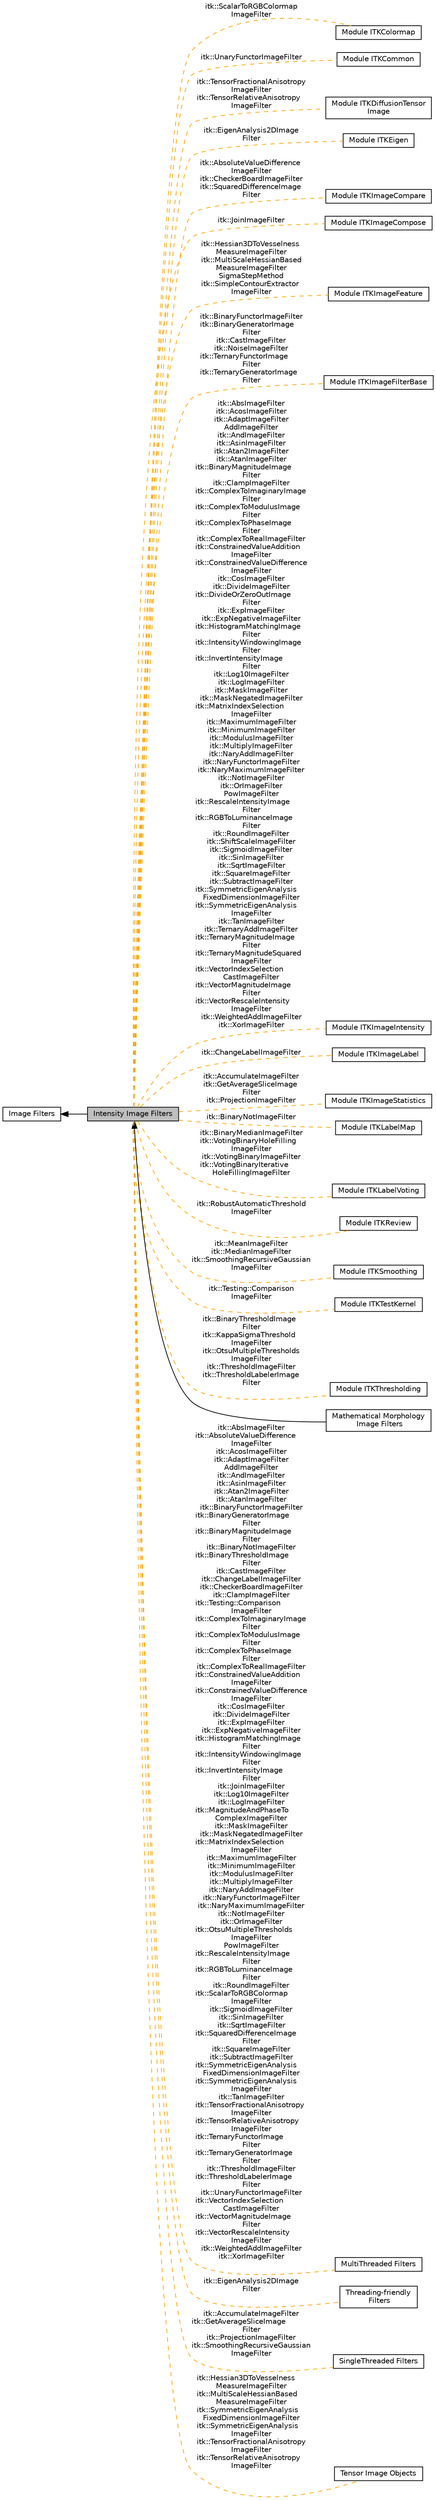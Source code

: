digraph "Intensity Image Filters"
{
  edge [fontname="Helvetica",fontsize="10",labelfontname="Helvetica",labelfontsize="10"];
  node [fontname="Helvetica",fontsize="10",shape=box];
  rankdir=LR;
  Node22 [label="Module ITKColormap",height=0.2,width=0.4,color="black", fillcolor="white", style="filled",URL="$group__ITKColormap.html",tooltip=" "];
  Node24 [label="Module ITKCommon",height=0.2,width=0.4,color="black", fillcolor="white", style="filled",URL="$group__ITKCommon.html",tooltip=" "];
  Node23 [label="Module ITKDiffusionTensor\lImage",height=0.2,width=0.4,color="black", fillcolor="white", style="filled",URL="$group__ITKDiffusionTensorImage.html",tooltip=" "];
  Node16 [label="Module ITKEigen",height=0.2,width=0.4,color="black", fillcolor="white", style="filled",URL="$group__ITKEigen.html",tooltip=" "];
  Node6 [label="Module ITKImageCompare",height=0.2,width=0.4,color="black", fillcolor="white", style="filled",URL="$group__ITKImageCompare.html",tooltip=" "];
  Node19 [label="Module ITKImageCompose",height=0.2,width=0.4,color="black", fillcolor="white", style="filled",URL="$group__ITKImageCompose.html",tooltip=" "];
  Node18 [label="Module ITKImageFeature",height=0.2,width=0.4,color="black", fillcolor="white", style="filled",URL="$group__ITKImageFeature.html",tooltip=" "];
  Node9 [label="Module ITKImageFilterBase",height=0.2,width=0.4,color="black", fillcolor="white", style="filled",URL="$group__ITKImageFilterBase.html",tooltip=" "];
  Node5 [label="Module ITKImageIntensity",height=0.2,width=0.4,color="black", fillcolor="white", style="filled",URL="$group__ITKImageIntensity.html",tooltip=" "];
  Node13 [label="Module ITKImageLabel",height=0.2,width=0.4,color="black", fillcolor="white", style="filled",URL="$group__ITKImageLabel.html",tooltip=" "];
  Node8 [label="Module ITKImageStatistics",height=0.2,width=0.4,color="black", fillcolor="white", style="filled",URL="$group__ITKImageStatistics.html",tooltip=" "];
  Node11 [label="Module ITKLabelMap",height=0.2,width=0.4,color="black", fillcolor="white", style="filled",URL="$group__ITKLabelMap.html",tooltip=" "];
  Node10 [label="Module ITKLabelVoting",height=0.2,width=0.4,color="black", fillcolor="white", style="filled",URL="$group__ITKLabelVoting.html",tooltip=" "];
  Node21 [label="Module ITKReview",height=0.2,width=0.4,color="black", fillcolor="white", style="filled",URL="$group__ITKReview.html",tooltip=" "];
  Node20 [label="Module ITKSmoothing",height=0.2,width=0.4,color="black", fillcolor="white", style="filled",URL="$group__ITKSmoothing.html",tooltip=" "];
  Node14 [label="Module ITKTestKernel",height=0.2,width=0.4,color="black", fillcolor="white", style="filled",URL="$group__ITKTestKernel.html",tooltip=" "];
  Node12 [label="Module ITKThresholding",height=0.2,width=0.4,color="black", fillcolor="white", style="filled",URL="$group__ITKThresholding.html",tooltip=" "];
  Node2 [label="Image Filters",height=0.2,width=0.4,color="black", fillcolor="white", style="filled",URL="$group__ImageFilters.html",tooltip=" "];
  Node1 [label="Intensity Image Filters",height=0.2,width=0.4,color="black", fillcolor="grey75", style="filled", fontcolor="black",tooltip=" "];
  Node3 [label="Mathematical Morphology\l Image Filters",height=0.2,width=0.4,color="black", fillcolor="white", style="filled",URL="$group__MathematicalMorphologyImageFilters.html",tooltip=" "];
  Node4 [label="MultiThreaded Filters",height=0.2,width=0.4,color="black", fillcolor="white", style="filled",URL="$group__MultiThreaded.html",tooltip=" "];
  Node15 [label="Threading-friendly\l Filters",height=0.2,width=0.4,color="black", fillcolor="white", style="filled",URL="$group__ShouldBeThreaded.html",tooltip=" "];
  Node7 [label="SingleThreaded Filters",height=0.2,width=0.4,color="black", fillcolor="white", style="filled",URL="$group__SingleThreaded.html",tooltip=" "];
  Node17 [label="Tensor Image Objects",height=0.2,width=0.4,color="black", fillcolor="white", style="filled",URL="$group__TensorObjects.html",tooltip=" "];
  Node2->Node1 [shape=plaintext, dir="back", style="solid"];
  Node1->Node3 [shape=plaintext, dir="back", style="solid"];
  Node1->Node4 [shape=plaintext, label="itk::AbsImageFilter\nitk::AbsoluteValueDifference\lImageFilter\nitk::AcosImageFilter\nitk::AdaptImageFilter\nAddImageFilter\nitk::AndImageFilter\nitk::AsinImageFilter\nitk::Atan2ImageFilter\nitk::AtanImageFilter\nitk::BinaryFunctorImageFilter\nitk::BinaryGeneratorImage\lFilter\nitk::BinaryMagnitudeImage\lFilter\nitk::BinaryNotImageFilter\nitk::BinaryThresholdImage\lFilter\nitk::CastImageFilter\nitk::ChangeLabelImageFilter\nitk::CheckerBoardImageFilter\nitk::ClampImageFilter\nitk::Testing::Comparison\lImageFilter\nitk::ComplexToImaginaryImage\lFilter\nitk::ComplexToModulusImage\lFilter\nitk::ComplexToPhaseImage\lFilter\nitk::ComplexToRealImageFilter\nitk::ConstrainedValueAddition\lImageFilter\nitk::ConstrainedValueDifference\lImageFilter\nitk::CosImageFilter\nitk::DivideImageFilter\nitk::ExpImageFilter\nitk::ExpNegativeImageFilter\nitk::HistogramMatchingImage\lFilter\nitk::IntensityWindowingImage\lFilter\nitk::InvertIntensityImage\lFilter\nitk::JoinImageFilter\nitk::Log10ImageFilter\nitk::LogImageFilter\nitk::MagnitudeAndPhaseTo\lComplexImageFilter\nitk::MaskImageFilter\nitk::MaskNegatedImageFilter\nitk::MatrixIndexSelection\lImageFilter\nitk::MaximumImageFilter\nitk::MinimumImageFilter\nitk::ModulusImageFilter\nitk::MultiplyImageFilter\nitk::NaryAddImageFilter\nitk::NaryFunctorImageFilter\nitk::NaryMaximumImageFilter\nitk::NotImageFilter\nitk::OrImageFilter\nitk::OtsuMultipleThresholds\lImageFilter\nPowImageFilter\nitk::RescaleIntensityImage\lFilter\nitk::RGBToLuminanceImage\lFilter\nitk::RoundImageFilter\nitk::ScalarToRGBColormap\lImageFilter\nitk::SigmoidImageFilter\nitk::SinImageFilter\nitk::SqrtImageFilter\nitk::SquaredDifferenceImage\lFilter\nitk::SquareImageFilter\nitk::SubtractImageFilter\nitk::SymmetricEigenAnalysis\lFixedDimensionImageFilter\nitk::SymmetricEigenAnalysis\lImageFilter\nitk::TanImageFilter\nitk::TensorFractionalAnisotropy\lImageFilter\nitk::TensorRelativeAnisotropy\lImageFilter\nitk::TernaryFunctorImage\lFilter\nitk::TernaryGeneratorImage\lFilter\nitk::ThresholdImageFilter\nitk::ThresholdLabelerImage\lFilter\nitk::UnaryFunctorImageFilter\nitk::VectorIndexSelection\lCastImageFilter\nitk::VectorMagnitudeImage\lFilter\nitk::VectorRescaleIntensity\lImageFilter\nitk::WeightedAddImageFilter\nitk::XorImageFilter", color="orange", dir="none", style="dashed"];
  Node1->Node5 [shape=plaintext, label="itk::AbsImageFilter\nitk::AcosImageFilter\nitk::AdaptImageFilter\nAddImageFilter\nitk::AndImageFilter\nitk::AsinImageFilter\nitk::Atan2ImageFilter\nitk::AtanImageFilter\nitk::BinaryMagnitudeImage\lFilter\nitk::ClampImageFilter\nitk::ComplexToImaginaryImage\lFilter\nitk::ComplexToModulusImage\lFilter\nitk::ComplexToPhaseImage\lFilter\nitk::ComplexToRealImageFilter\nitk::ConstrainedValueAddition\lImageFilter\nitk::ConstrainedValueDifference\lImageFilter\nitk::CosImageFilter\nitk::DivideImageFilter\nitk::DivideOrZeroOutImage\lFilter\nitk::ExpImageFilter\nitk::ExpNegativeImageFilter\nitk::HistogramMatchingImage\lFilter\nitk::IntensityWindowingImage\lFilter\nitk::InvertIntensityImage\lFilter\nitk::Log10ImageFilter\nitk::LogImageFilter\nitk::MaskImageFilter\nitk::MaskNegatedImageFilter\nitk::MatrixIndexSelection\lImageFilter\nitk::MaximumImageFilter\nitk::MinimumImageFilter\nitk::ModulusImageFilter\nitk::MultiplyImageFilter\nitk::NaryAddImageFilter\nitk::NaryFunctorImageFilter\nitk::NaryMaximumImageFilter\nitk::NotImageFilter\nitk::OrImageFilter\nPowImageFilter\nitk::RescaleIntensityImage\lFilter\nitk::RGBToLuminanceImage\lFilter\nitk::RoundImageFilter\nitk::ShiftScaleImageFilter\nitk::SigmoidImageFilter\nitk::SinImageFilter\nitk::SqrtImageFilter\nitk::SquareImageFilter\nitk::SubtractImageFilter\nitk::SymmetricEigenAnalysis\lFixedDimensionImageFilter\nitk::SymmetricEigenAnalysis\lImageFilter\nitk::TanImageFilter\nitk::TernaryAddImageFilter\nitk::TernaryMagnitudeImage\lFilter\nitk::TernaryMagnitudeSquared\lImageFilter\nitk::VectorIndexSelection\lCastImageFilter\nitk::VectorMagnitudeImage\lFilter\nitk::VectorRescaleIntensity\lImageFilter\nitk::WeightedAddImageFilter\nitk::XorImageFilter", color="orange", dir="none", style="dashed"];
  Node1->Node6 [shape=plaintext, label="itk::AbsoluteValueDifference\lImageFilter\nitk::CheckerBoardImageFilter\nitk::SquaredDifferenceImage\lFilter", color="orange", dir="none", style="dashed"];
  Node1->Node7 [shape=plaintext, label="itk::AccumulateImageFilter\nitk::GetAverageSliceImage\lFilter\nitk::ProjectionImageFilter\nitk::SmoothingRecursiveGaussian\lImageFilter", color="orange", dir="none", style="dashed"];
  Node1->Node8 [shape=plaintext, label="itk::AccumulateImageFilter\nitk::GetAverageSliceImage\lFilter\nitk::ProjectionImageFilter", color="orange", dir="none", style="dashed"];
  Node1->Node9 [shape=plaintext, label="itk::BinaryFunctorImageFilter\nitk::BinaryGeneratorImage\lFilter\nitk::CastImageFilter\nitk::NoiseImageFilter\nitk::TernaryFunctorImage\lFilter\nitk::TernaryGeneratorImage\lFilter", color="orange", dir="none", style="dashed"];
  Node1->Node10 [shape=plaintext, label="itk::BinaryMedianImageFilter\nitk::VotingBinaryHoleFilling\lImageFilter\nitk::VotingBinaryImageFilter\nitk::VotingBinaryIterative\lHoleFillingImageFilter", color="orange", dir="none", style="dashed"];
  Node1->Node11 [shape=plaintext, label="itk::BinaryNotImageFilter", color="orange", dir="none", style="dashed"];
  Node1->Node12 [shape=plaintext, label="itk::BinaryThresholdImage\lFilter\nitk::KappaSigmaThreshold\lImageFilter\nitk::OtsuMultipleThresholds\lImageFilter\nitk::ThresholdImageFilter\nitk::ThresholdLabelerImage\lFilter", color="orange", dir="none", style="dashed"];
  Node1->Node13 [shape=plaintext, label="itk::ChangeLabelImageFilter", color="orange", dir="none", style="dashed"];
  Node1->Node14 [shape=plaintext, label="itk::Testing::Comparison\lImageFilter", color="orange", dir="none", style="dashed"];
  Node1->Node15 [shape=plaintext, label="itk::EigenAnalysis2DImage\lFilter", color="orange", dir="none", style="dashed"];
  Node1->Node16 [shape=plaintext, label="itk::EigenAnalysis2DImage\lFilter", color="orange", dir="none", style="dashed"];
  Node1->Node17 [shape=plaintext, label="itk::Hessian3DToVesselness\lMeasureImageFilter\nitk::MultiScaleHessianBased\lMeasureImageFilter\nitk::SymmetricEigenAnalysis\lFixedDimensionImageFilter\nitk::SymmetricEigenAnalysis\lImageFilter\nitk::TensorFractionalAnisotropy\lImageFilter\nitk::TensorRelativeAnisotropy\lImageFilter", color="orange", dir="none", style="dashed"];
  Node1->Node18 [shape=plaintext, label="itk::Hessian3DToVesselness\lMeasureImageFilter\nitk::MultiScaleHessianBased\lMeasureImageFilter\nSigmaStepMethod\nitk::SimpleContourExtractor\lImageFilter", color="orange", dir="none", style="dashed"];
  Node1->Node19 [shape=plaintext, label="itk::JoinImageFilter", color="orange", dir="none", style="dashed"];
  Node1->Node20 [shape=plaintext, label="itk::MeanImageFilter\nitk::MedianImageFilter\nitk::SmoothingRecursiveGaussian\lImageFilter", color="orange", dir="none", style="dashed"];
  Node1->Node21 [shape=plaintext, label="itk::RobustAutomaticThreshold\lImageFilter", color="orange", dir="none", style="dashed"];
  Node1->Node22 [shape=plaintext, label="itk::ScalarToRGBColormap\lImageFilter", color="orange", dir="none", style="dashed"];
  Node1->Node23 [shape=plaintext, label="itk::TensorFractionalAnisotropy\lImageFilter\nitk::TensorRelativeAnisotropy\lImageFilter", color="orange", dir="none", style="dashed"];
  Node1->Node24 [shape=plaintext, label="itk::UnaryFunctorImageFilter", color="orange", dir="none", style="dashed"];
}
